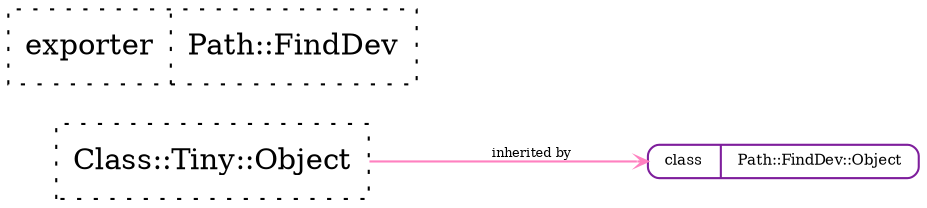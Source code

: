 strict digraph Perl {
	graph [compound=1, concentrate=1, overlap=false, rankdir=LR, ranksep=1, smoothing=triangle, splines=spline];
	node [label="\N", shape=record, style=dotted];
	edge [minlen=1];
	"Class::Tiny::Object" [label="<port1> Class::Tiny::Object"];
	"Path::FindDev" [label="{{<port1> exporter}|<port2> Path::FindDev}"];
	"Path::FindDev::Object" [label="{{<port1> class}|<port2> Path::FindDev::Object}", shape=Mrecord, style=solid, color="#7e1e9c", fontsize=7, height="0.1"];
	"Class::Tiny::Object" -> "Path::FindDev::Object" [arrowhead=open, arrowsize="0.5", color="#ff81c0", dir=forward, fontsize=6, headclip=1, label="inherited by", samehead=head, tailclip=1, weight=10];
}
